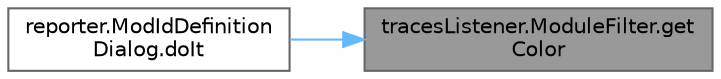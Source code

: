 digraph "tracesListener.ModuleFilter.getColor"
{
 // LATEX_PDF_SIZE
  bgcolor="transparent";
  edge [fontname=Helvetica,fontsize=10,labelfontname=Helvetica,labelfontsize=10];
  node [fontname=Helvetica,fontsize=10,shape=box,height=0.2,width=0.4];
  rankdir="RL";
  Node1 [id="Node000001",label="tracesListener.ModuleFilter.get\lColor",height=0.2,width=0.4,color="gray40", fillcolor="grey60", style="filled", fontcolor="black",tooltip=" "];
  Node1 -> Node2 [id="edge1_Node000001_Node000002",dir="back",color="steelblue1",style="solid",tooltip=" "];
  Node2 [id="Node000002",label="reporter.ModIdDefinition\lDialog.doIt",height=0.2,width=0.4,color="grey40", fillcolor="white", style="filled",URL="$classreporter_1_1_mod_id_definition_dialog.html#af03d681c7ce466de4b6d2e51d0ebaef7",tooltip=" "];
}
